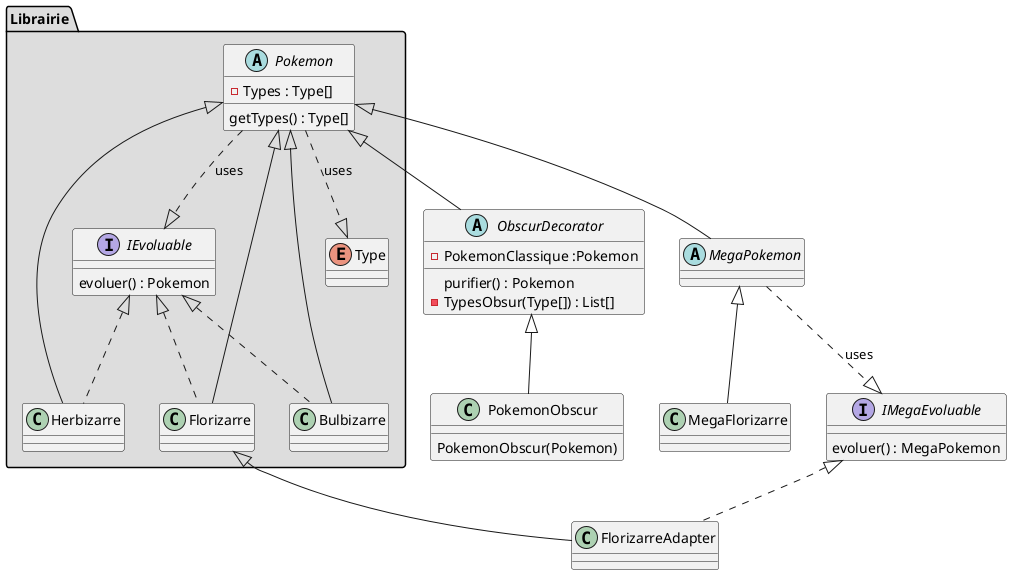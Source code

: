 @startuml Pokemon

package "Librairie" #DDDDDD {
    abstract class Pokemon {
        - Types : Type[]
        getTypes() : Type[]
    }

    interface IEvoluable {
        evoluer() : Pokemon
    }

    enum Type {
    }

    class Bulbizarre {
    }

    class Herbizarre {
    }

    class Florizarre {
    }
}

abstract class MegaPokemon {
}

interface IMegaEvoluable {
    evoluer() : MegaPokemon
}

class MegaFlorizarre {
}

class FlorizarreAdapter {
}

abstract class ObscurDecorator{
    - PokemonClassique :Pokemon
    purifier() : Pokemon
    - TypesObsur(Type[]) : List[]
    
}

class PokemonObscur {
    PokemonObscur(Pokemon)
}

Pokemon ..|> IEvoluable : uses
Pokemon ..|> Type: uses
Pokemon <|-- Bulbizarre
Pokemon <|-- Herbizarre
Pokemon <|-- Florizarre
IEvoluable <|.. Bulbizarre
IEvoluable <|.. Herbizarre
IEvoluable <|.. Florizarre

MegaPokemon ..|> IMegaEvoluable : uses
Pokemon <|-- MegaPokemon
IMegaEvoluable <|..FlorizarreAdapter
Florizarre <|--FlorizarreAdapter
MegaPokemon <|--MegaFlorizarre

Pokemon <|--ObscurDecorator
ObscurDecorator <|--PokemonObscur


@enduml